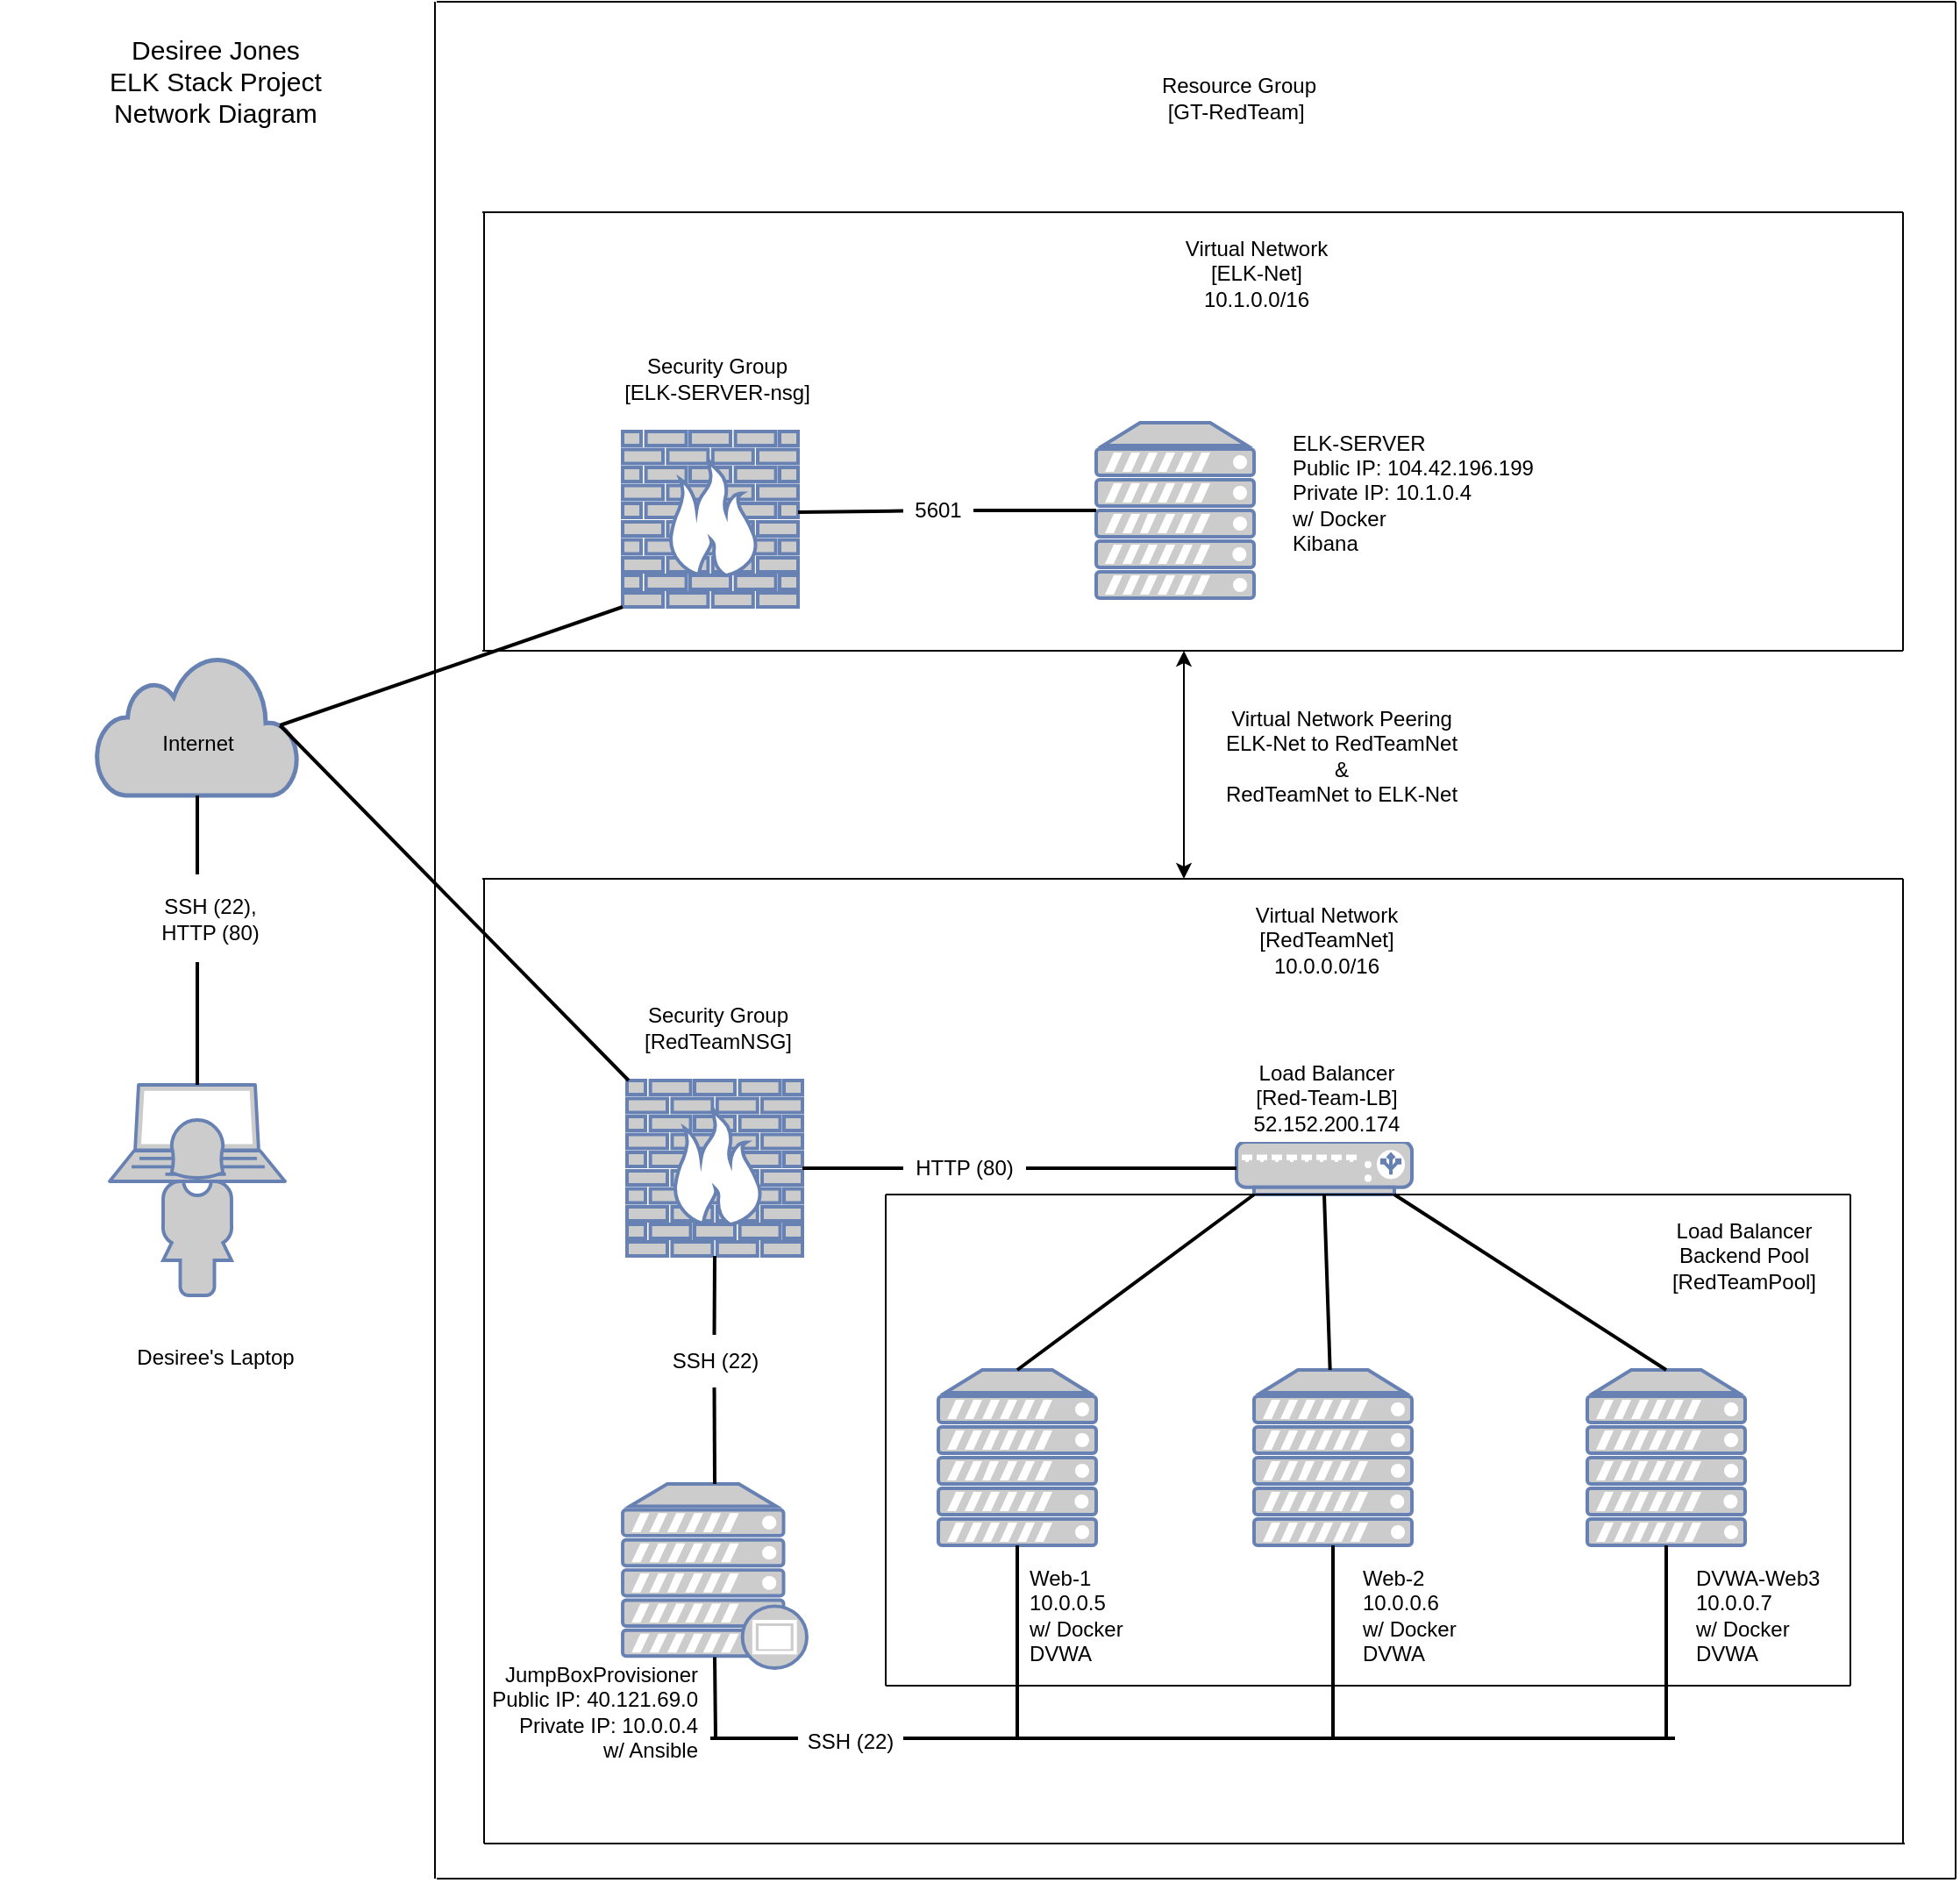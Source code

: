 <mxfile version="14.4.4" type="google"><diagram name="Page-1" id="822b0af5-4adb-64df-f703-e8dfc1f81529"><mxGraphModel dx="768" dy="420" grid="1" gridSize="10" guides="1" tooltips="1" connect="1" arrows="0" fold="1" page="1" pageScale="1" pageWidth="1700" pageHeight="1100" background="#ffffff" math="0" shadow="0"><root><mxCell id="0"/><mxCell id="1" parent="0"/><mxCell id="obC-cQt8kT14bUZ6moC9-1" value="" style="fontColor=#0066CC;verticalAlign=top;verticalLabelPosition=bottom;labelPosition=center;align=center;html=1;outlineConnect=0;fillColor=#CCCCCC;strokeColor=#6881B3;gradientColor=none;gradientDirection=north;strokeWidth=2;shape=mxgraph.networks.laptop;" parent="1" vertex="1"><mxGeometry x="67.5" y="627.5" width="100" height="55" as="geometry"/></mxCell><mxCell id="obC-cQt8kT14bUZ6moC9-2" value="" style="fontColor=#0066CC;verticalAlign=top;verticalLabelPosition=bottom;labelPosition=center;align=center;html=1;outlineConnect=0;fillColor=#CCCCCC;strokeColor=#6881B3;gradientColor=none;gradientDirection=north;strokeWidth=2;shape=mxgraph.networks.user_female;" parent="1" vertex="1"><mxGeometry x="97.5" y="647.5" width="40" height="100" as="geometry"/></mxCell><mxCell id="obC-cQt8kT14bUZ6moC9-4" value="" style="html=1;outlineConnect=0;fillColor=#CCCCCC;strokeColor=#6881B3;gradientColor=none;gradientDirection=north;strokeWidth=2;shape=mxgraph.networks.cloud;fontColor=#ffffff;" parent="1" vertex="1"><mxGeometry x="60" y="382.5" width="115" height="80" as="geometry"/></mxCell><mxCell id="obC-cQt8kT14bUZ6moC9-5" value="" style="fontColor=#0066CC;verticalAlign=top;verticalLabelPosition=bottom;labelPosition=center;align=center;html=1;outlineConnect=0;fillColor=#CCCCCC;strokeColor=#6881B3;gradientColor=none;gradientDirection=north;strokeWidth=2;shape=mxgraph.networks.firewall;" parent="1" vertex="1"><mxGeometry x="362.5" y="625" width="100" height="100" as="geometry"/></mxCell><mxCell id="obC-cQt8kT14bUZ6moC9-6" value="" style="fontColor=#0066CC;verticalAlign=top;verticalLabelPosition=bottom;labelPosition=center;align=center;html=1;outlineConnect=0;fillColor=#CCCCCC;strokeColor=#6881B3;gradientColor=none;gradientDirection=north;strokeWidth=2;shape=mxgraph.networks.load_balancer;" parent="1" vertex="1"><mxGeometry x="710" y="660" width="100" height="30" as="geometry"/></mxCell><mxCell id="obC-cQt8kT14bUZ6moC9-7" value="" style="fontColor=#0066CC;verticalAlign=top;verticalLabelPosition=bottom;labelPosition=center;align=center;html=1;outlineConnect=0;fillColor=#CCCCCC;strokeColor=#6881B3;gradientColor=none;gradientDirection=north;strokeWidth=2;shape=mxgraph.networks.server;" parent="1" vertex="1"><mxGeometry x="540" y="790" width="90" height="100" as="geometry"/></mxCell><mxCell id="obC-cQt8kT14bUZ6moC9-8" value="" style="fontColor=#0066CC;verticalAlign=top;verticalLabelPosition=bottom;labelPosition=center;align=center;html=1;outlineConnect=0;fillColor=#CCCCCC;strokeColor=#6881B3;gradientColor=none;gradientDirection=north;strokeWidth=2;shape=mxgraph.networks.server;" parent="1" vertex="1"><mxGeometry x="720" y="790" width="90" height="100" as="geometry"/></mxCell><mxCell id="obC-cQt8kT14bUZ6moC9-9" value="" style="fontColor=#0066CC;verticalAlign=top;verticalLabelPosition=bottom;labelPosition=center;align=center;html=1;outlineConnect=0;fillColor=#CCCCCC;strokeColor=#6881B3;gradientColor=none;gradientDirection=north;strokeWidth=2;shape=mxgraph.networks.server;" parent="1" vertex="1"><mxGeometry x="910" y="790" width="90" height="100" as="geometry"/></mxCell><mxCell id="obC-cQt8kT14bUZ6moC9-10" value="" style="fontColor=#0066CC;verticalAlign=top;verticalLabelPosition=bottom;labelPosition=center;align=center;html=1;outlineConnect=0;fillColor=#CCCCCC;strokeColor=#6881B3;gradientColor=none;gradientDirection=north;strokeWidth=2;shape=mxgraph.networks.proxy_server;" parent="1" vertex="1"><mxGeometry x="360" y="855" width="105" height="105" as="geometry"/></mxCell><mxCell id="obC-cQt8kT14bUZ6moC9-14" value="" style="endArrow=none;html=1;strokeColor=#000000;strokeWidth=2;entryX=0.5;entryY=1;entryDx=0;entryDy=0;entryPerimeter=0;exitX=0.5;exitY=0;exitDx=0;exitDy=0;exitPerimeter=0;" parent="1" source="obC-cQt8kT14bUZ6moC9-1" target="obC-cQt8kT14bUZ6moC9-4" edge="1"><mxGeometry width="50" height="50" relative="1" as="geometry"><mxPoint x="107.5" y="567.5" as="sourcePoint"/><mxPoint x="157.5" y="517.5" as="targetPoint"/></mxGeometry></mxCell><mxCell id="obC-cQt8kT14bUZ6moC9-15" value="" style="endArrow=none;html=1;strokeColor=#000000;strokeWidth=2;exitX=0.91;exitY=0.5;exitDx=0;exitDy=0;exitPerimeter=0;" parent="1" source="obC-cQt8kT14bUZ6moC9-4" target="obC-cQt8kT14bUZ6moC9-5" edge="1"><mxGeometry width="50" height="50" relative="1" as="geometry"><mxPoint x="267.5" y="690" as="sourcePoint"/><mxPoint x="357.5" y="690" as="targetPoint"/></mxGeometry></mxCell><mxCell id="obC-cQt8kT14bUZ6moC9-16" value="" style="endArrow=none;html=1;strokeColor=#000000;strokeWidth=2;entryX=0.5;entryY=1;entryDx=0;entryDy=0;entryPerimeter=0;exitX=0.5;exitY=0;exitDx=0;exitDy=0;exitPerimeter=0;" parent="1" source="obC-cQt8kT14bUZ6moC9-29" target="obC-cQt8kT14bUZ6moC9-5" edge="1"><mxGeometry width="50" height="50" relative="1" as="geometry"><mxPoint x="390" y="810" as="sourcePoint"/><mxPoint x="440" y="760" as="targetPoint"/></mxGeometry></mxCell><mxCell id="obC-cQt8kT14bUZ6moC9-17" value="" style="endArrow=none;html=1;strokeColor=#000000;strokeWidth=2;entryX=0;entryY=0.5;entryDx=0;entryDy=0;entryPerimeter=0;" parent="1" source="obC-cQt8kT14bUZ6moC9-31" target="obC-cQt8kT14bUZ6moC9-6" edge="1"><mxGeometry width="50" height="50" relative="1" as="geometry"><mxPoint x="500" y="710" as="sourcePoint"/><mxPoint x="580" y="670" as="targetPoint"/></mxGeometry></mxCell><mxCell id="obC-cQt8kT14bUZ6moC9-18" value="" style="endArrow=none;html=1;strokeColor=#000000;strokeWidth=2;exitX=0.5;exitY=0;exitDx=0;exitDy=0;exitPerimeter=0;entryX=0.1;entryY=1;entryDx=0;entryDy=0;entryPerimeter=0;" parent="1" source="obC-cQt8kT14bUZ6moC9-7" target="obC-cQt8kT14bUZ6moC9-6" edge="1"><mxGeometry width="50" height="50" relative="1" as="geometry"><mxPoint x="580" y="780" as="sourcePoint"/><mxPoint x="630" y="730" as="targetPoint"/></mxGeometry></mxCell><mxCell id="obC-cQt8kT14bUZ6moC9-19" value="" style="endArrow=none;html=1;strokeColor=#000000;strokeWidth=2;entryX=0.5;entryY=1;entryDx=0;entryDy=0;entryPerimeter=0;" parent="1" source="obC-cQt8kT14bUZ6moC9-8" target="obC-cQt8kT14bUZ6moC9-6" edge="1"><mxGeometry width="50" height="50" relative="1" as="geometry"><mxPoint x="680" y="770" as="sourcePoint"/><mxPoint x="730" y="720" as="targetPoint"/></mxGeometry></mxCell><mxCell id="obC-cQt8kT14bUZ6moC9-20" value="" style="endArrow=none;html=1;strokeColor=#000000;strokeWidth=2;entryX=0.9;entryY=1;entryDx=0;entryDy=0;entryPerimeter=0;exitX=0.5;exitY=0;exitDx=0;exitDy=0;exitPerimeter=0;" parent="1" source="obC-cQt8kT14bUZ6moC9-9" target="obC-cQt8kT14bUZ6moC9-6" edge="1"><mxGeometry width="50" height="50" relative="1" as="geometry"><mxPoint x="760" y="760" as="sourcePoint"/><mxPoint x="810" y="710" as="targetPoint"/></mxGeometry></mxCell><mxCell id="obC-cQt8kT14bUZ6moC9-21" value="" style="endArrow=none;html=1;strokeColor=#000000;strokeWidth=2;" parent="1" edge="1"><mxGeometry width="50" height="50" relative="1" as="geometry"><mxPoint x="960" y="1000" as="sourcePoint"/><mxPoint x="410" y="1000" as="targetPoint"/></mxGeometry></mxCell><mxCell id="obC-cQt8kT14bUZ6moC9-22" value="" style="endArrow=none;html=1;strokeColor=#000000;strokeWidth=2;entryX=0.5;entryY=0.94;entryDx=0;entryDy=0;entryPerimeter=0;" parent="1" target="obC-cQt8kT14bUZ6moC9-10" edge="1"><mxGeometry width="50" height="50" relative="1" as="geometry"><mxPoint x="413" y="1000" as="sourcePoint"/><mxPoint x="410" y="1010" as="targetPoint"/></mxGeometry></mxCell><mxCell id="obC-cQt8kT14bUZ6moC9-23" value="" style="endArrow=none;html=1;strokeColor=#000000;strokeWidth=2;entryX=0.5;entryY=1;entryDx=0;entryDy=0;entryPerimeter=0;" parent="1" target="obC-cQt8kT14bUZ6moC9-7" edge="1"><mxGeometry width="50" height="50" relative="1" as="geometry"><mxPoint x="585" y="1000" as="sourcePoint"/><mxPoint x="620" y="940" as="targetPoint"/></mxGeometry></mxCell><mxCell id="obC-cQt8kT14bUZ6moC9-24" value="" style="endArrow=none;html=1;strokeColor=#000000;strokeWidth=2;entryX=0.5;entryY=1;entryDx=0;entryDy=0;entryPerimeter=0;" parent="1" target="obC-cQt8kT14bUZ6moC9-8" edge="1"><mxGeometry width="50" height="50" relative="1" as="geometry"><mxPoint x="765" y="1000" as="sourcePoint"/><mxPoint x="720" y="910" as="targetPoint"/></mxGeometry></mxCell><mxCell id="obC-cQt8kT14bUZ6moC9-25" value="" style="endArrow=none;html=1;strokeColor=#000000;strokeWidth=2;" parent="1" target="obC-cQt8kT14bUZ6moC9-9" edge="1"><mxGeometry width="50" height="50" relative="1" as="geometry"><mxPoint x="955" y="1000" as="sourcePoint"/><mxPoint x="870" y="920" as="targetPoint"/></mxGeometry></mxCell><mxCell id="obC-cQt8kT14bUZ6moC9-27" value="SSH (22), HTTP (80)" style="text;html=1;strokeColor=none;align=center;verticalAlign=middle;whiteSpace=wrap;rounded=0;fillColor=#FFFFFF;" parent="1" vertex="1"><mxGeometry x="84.5" y="507.5" width="80" height="50" as="geometry"/></mxCell><mxCell id="obC-cQt8kT14bUZ6moC9-28" value="Internet" style="text;html=1;strokeColor=none;align=center;verticalAlign=middle;whiteSpace=wrap;rounded=0;" parent="1" vertex="1"><mxGeometry x="82.5" y="417.5" width="70" height="30" as="geometry"/></mxCell><mxCell id="obC-cQt8kT14bUZ6moC9-29" value="SSH (22)" style="text;html=1;strokeColor=none;align=center;verticalAlign=middle;whiteSpace=wrap;rounded=0;fillColor=#FFFFFF;" parent="1" vertex="1"><mxGeometry x="373.5" y="770" width="77.5" height="30" as="geometry"/></mxCell><mxCell id="obC-cQt8kT14bUZ6moC9-30" value="" style="endArrow=none;html=1;strokeColor=#000000;strokeWidth=2;entryX=0.5;entryY=1;entryDx=0;entryDy=0;entryPerimeter=0;exitX=0.5;exitY=0;exitDx=0;exitDy=0;exitPerimeter=0;" parent="1" source="obC-cQt8kT14bUZ6moC9-10" target="obC-cQt8kT14bUZ6moC9-29" edge="1"><mxGeometry width="50" height="50" relative="1" as="geometry"><mxPoint x="412.5" y="855" as="sourcePoint"/><mxPoint x="412.5" y="725" as="targetPoint"/></mxGeometry></mxCell><mxCell id="obC-cQt8kT14bUZ6moC9-33" value="SSH (22)" style="text;html=1;strokeColor=none;align=center;verticalAlign=middle;whiteSpace=wrap;rounded=0;fillColor=#FFFFFF;" parent="1" vertex="1"><mxGeometry x="460" y="987" width="60" height="30" as="geometry"/></mxCell><mxCell id="obC-cQt8kT14bUZ6moC9-31" value="HTTP (80)" style="text;html=1;strokeColor=none;align=center;verticalAlign=middle;whiteSpace=wrap;rounded=0;fillColor=#FFFFFF;" parent="1" vertex="1"><mxGeometry x="520" y="660" width="70" height="30" as="geometry"/></mxCell><mxCell id="obC-cQt8kT14bUZ6moC9-35" value="" style="endArrow=none;html=1;strokeColor=#000000;strokeWidth=2;entryX=0;entryY=0.5;entryDx=0;entryDy=0;entryPerimeter=0;" parent="1" source="obC-cQt8kT14bUZ6moC9-5" target="obC-cQt8kT14bUZ6moC9-31" edge="1"><mxGeometry width="50" height="50" relative="1" as="geometry"><mxPoint x="462.5" y="675" as="sourcePoint"/><mxPoint x="710" y="675" as="targetPoint"/></mxGeometry></mxCell><mxCell id="obC-cQt8kT14bUZ6moC9-36" value="Security Group&lt;br&gt;[RedTeamNSG]" style="text;html=1;strokeColor=none;align=center;verticalAlign=middle;whiteSpace=wrap;rounded=0;fillColor=#FFFFFF;" parent="1" vertex="1"><mxGeometry x="362.5" y="570" width="102.5" height="50" as="geometry"/></mxCell><mxCell id="obC-cQt8kT14bUZ6moC9-37" value="Load Balancer&lt;br&gt;[Red-Team-LB]&lt;br&gt;52.152.200.174" style="text;html=1;strokeColor=none;align=center;verticalAlign=middle;whiteSpace=wrap;rounded=0;fillColor=#FFFFFF;" parent="1" vertex="1"><mxGeometry x="709.75" y="610" width="102.5" height="50" as="geometry"/></mxCell><mxCell id="obC-cQt8kT14bUZ6moC9-38" value="Web-1&lt;br&gt;10.0.0.5&lt;br&gt;w/ Docker&lt;br&gt;DVWA" style="text;html=1;strokeColor=none;align=left;verticalAlign=middle;whiteSpace=wrap;rounded=0;fillColor=#FFFFFF;" parent="1" vertex="1"><mxGeometry x="590" y="900" width="60" height="60" as="geometry"/></mxCell><mxCell id="obC-cQt8kT14bUZ6moC9-39" value="Web-2&lt;br&gt;10.0.0.6&lt;br&gt;w/ Docker&lt;br&gt;DVWA" style="text;html=1;strokeColor=none;align=left;verticalAlign=middle;whiteSpace=wrap;rounded=0;fillColor=#FFFFFF;" parent="1" vertex="1"><mxGeometry x="780" y="900" width="60" height="60" as="geometry"/></mxCell><mxCell id="obC-cQt8kT14bUZ6moC9-40" value="DVWA-Web3&lt;br&gt;10.0.0.7&lt;br&gt;w/ Docker&lt;br&gt;DVWA" style="text;html=1;strokeColor=none;align=left;verticalAlign=middle;whiteSpace=wrap;rounded=0;fillColor=#FFFFFF;" parent="1" vertex="1"><mxGeometry x="970" y="900" width="80" height="60" as="geometry"/></mxCell><mxCell id="obC-cQt8kT14bUZ6moC9-41" value="JumpBoxProvisioner&lt;br&gt;Public IP: 40.121.69.0&lt;br&gt;Private IP: 10.0.0.4&lt;br&gt;w/ Ansible" style="text;html=1;strokeColor=none;align=right;verticalAlign=middle;whiteSpace=wrap;rounded=0;fillColor=#FFFFFF;" parent="1" vertex="1"><mxGeometry x="264" y="960" width="141" height="50" as="geometry"/></mxCell><mxCell id="obC-cQt8kT14bUZ6moC9-42" value="Desiree's Laptop" style="text;html=1;strokeColor=none;align=center;verticalAlign=middle;whiteSpace=wrap;rounded=0;fillColor=#FFFFFF;" parent="1" vertex="1"><mxGeometry x="67.5" y="757.5" width="120" height="50" as="geometry"/></mxCell><mxCell id="obC-cQt8kT14bUZ6moC9-46" value="" style="endArrow=none;html=1;strokeColor=#000000;strokeWidth=1;" parent="1" edge="1"><mxGeometry width="50" height="50" relative="1" as="geometry"><mxPoint x="510" y="970" as="sourcePoint"/><mxPoint x="510" y="690" as="targetPoint"/></mxGeometry></mxCell><mxCell id="obC-cQt8kT14bUZ6moC9-48" value="" style="endArrow=none;html=1;strokeColor=#000000;strokeWidth=1;" parent="1" edge="1"><mxGeometry width="50" height="50" relative="1" as="geometry"><mxPoint x="1060" y="970" as="sourcePoint"/><mxPoint x="1060" y="690" as="targetPoint"/></mxGeometry></mxCell><mxCell id="obC-cQt8kT14bUZ6moC9-49" value="" style="endArrow=none;html=1;strokeColor=#000000;strokeWidth=1;fontSize=9;" parent="1" edge="1"><mxGeometry width="50" height="50" relative="1" as="geometry"><mxPoint x="510" y="690" as="sourcePoint"/><mxPoint x="1060" y="690" as="targetPoint"/></mxGeometry></mxCell><mxCell id="obC-cQt8kT14bUZ6moC9-50" value="" style="endArrow=none;html=1;strokeColor=#000000;strokeWidth=1;" parent="1" edge="1"><mxGeometry width="50" height="50" relative="1" as="geometry"><mxPoint x="510" y="970" as="sourcePoint"/><mxPoint x="1060" y="970" as="targetPoint"/></mxGeometry></mxCell><mxCell id="obC-cQt8kT14bUZ6moC9-51" value="" style="endArrow=none;html=1;strokeColor=#000000;strokeWidth=1;fontSize=9;" parent="1" edge="1"><mxGeometry width="50" height="50" relative="1" as="geometry"><mxPoint x="280" y="510" as="sourcePoint"/><mxPoint x="1090" y="510" as="targetPoint"/></mxGeometry></mxCell><mxCell id="obC-cQt8kT14bUZ6moC9-53" value="" style="endArrow=none;html=1;strokeColor=#000000;strokeWidth=1;fontSize=9;" parent="1" edge="1"><mxGeometry width="50" height="50" relative="1" as="geometry"><mxPoint x="281" y="1060" as="sourcePoint"/><mxPoint x="1091" y="1060" as="targetPoint"/></mxGeometry></mxCell><mxCell id="obC-cQt8kT14bUZ6moC9-54" value="" style="endArrow=none;html=1;strokeColor=#000000;strokeWidth=1;" parent="1" edge="1"><mxGeometry width="50" height="50" relative="1" as="geometry"><mxPoint x="281" y="1060" as="sourcePoint"/><mxPoint x="281" y="510" as="targetPoint"/></mxGeometry></mxCell><mxCell id="obC-cQt8kT14bUZ6moC9-55" value="" style="endArrow=none;html=1;strokeColor=#000000;strokeWidth=1;" parent="1" edge="1"><mxGeometry width="50" height="50" relative="1" as="geometry"><mxPoint x="1090" y="1060" as="sourcePoint"/><mxPoint x="1090" y="510" as="targetPoint"/></mxGeometry></mxCell><mxCell id="obC-cQt8kT14bUZ6moC9-56" value="Load Balancer&lt;br&gt;Backend Pool&lt;br&gt;[RedTeamPool]" style="text;html=1;strokeColor=none;align=center;verticalAlign=middle;whiteSpace=wrap;rounded=0;fillColor=#FFFFFF;" parent="1" vertex="1"><mxGeometry x="947.5" y="700" width="102.5" height="50" as="geometry"/></mxCell><mxCell id="obC-cQt8kT14bUZ6moC9-57" value="Virtual Network&lt;br&gt;[RedTeamNet]&lt;br&gt;10.0.0.0/16" style="text;html=1;strokeColor=none;align=center;verticalAlign=middle;whiteSpace=wrap;rounded=0;fillColor=#FFFFFF;" parent="1" vertex="1"><mxGeometry x="710" y="520" width="102.5" height="50" as="geometry"/></mxCell><mxCell id="obC-cQt8kT14bUZ6moC9-58" value="Resource Group&lt;br&gt;[GT-RedTeam]&amp;nbsp;" style="text;html=1;strokeColor=none;align=center;verticalAlign=middle;whiteSpace=wrap;rounded=0;fillColor=#FFFFFF;" parent="1" vertex="1"><mxGeometry x="660" y="40" width="102.5" height="50" as="geometry"/></mxCell><mxCell id="obC-cQt8kT14bUZ6moC9-59" value="Desiree Jones&lt;br style=&quot;font-size: 15px&quot;&gt;ELK Stack Project&lt;br style=&quot;font-size: 15px&quot;&gt;Network Diagram" style="text;html=1;strokeColor=none;fillColor=none;align=center;verticalAlign=middle;whiteSpace=wrap;rounded=0;fontSize=15;" parent="1" vertex="1"><mxGeometry x="5.5" y="30" width="244" height="50" as="geometry"/></mxCell><mxCell id="eOXDwRldurutPwgurvkZ-1" value="" style="endArrow=none;html=1;strokeColor=#000000;strokeWidth=1;fontSize=9;" parent="1" edge="1"><mxGeometry width="50" height="50" relative="1" as="geometry"><mxPoint x="280" y="130" as="sourcePoint"/><mxPoint x="1090" y="130" as="targetPoint"/></mxGeometry></mxCell><mxCell id="eOXDwRldurutPwgurvkZ-2" value="" style="endArrow=none;html=1;strokeColor=#000000;strokeWidth=1;fontSize=9;" parent="1" edge="1"><mxGeometry width="50" height="50" relative="1" as="geometry"><mxPoint x="280" y="380" as="sourcePoint"/><mxPoint x="1090" y="380" as="targetPoint"/></mxGeometry></mxCell><mxCell id="eOXDwRldurutPwgurvkZ-3" value="" style="endArrow=none;html=1;strokeColor=#000000;strokeWidth=1;" parent="1" edge="1"><mxGeometry width="50" height="50" relative="1" as="geometry"><mxPoint x="281" y="380" as="sourcePoint"/><mxPoint x="281" y="130" as="targetPoint"/></mxGeometry></mxCell><mxCell id="eOXDwRldurutPwgurvkZ-4" value="" style="endArrow=none;html=1;strokeColor=#000000;strokeWidth=1;" parent="1" edge="1"><mxGeometry width="50" height="50" relative="1" as="geometry"><mxPoint x="1090" y="380" as="sourcePoint"/><mxPoint x="1090" y="130" as="targetPoint"/></mxGeometry></mxCell><mxCell id="eOXDwRldurutPwgurvkZ-5" value="Virtual Network&lt;br&gt;[ELK-Net]&lt;br&gt;10.1.0.0/16" style="text;html=1;strokeColor=none;align=center;verticalAlign=middle;whiteSpace=wrap;rounded=0;fillColor=#FFFFFF;" parent="1" vertex="1"><mxGeometry x="670" y="140" width="102.5" height="50" as="geometry"/></mxCell><mxCell id="eOXDwRldurutPwgurvkZ-6" value="" style="fontColor=#0066CC;verticalAlign=top;verticalLabelPosition=bottom;labelPosition=center;align=center;html=1;outlineConnect=0;fillColor=#CCCCCC;strokeColor=#6881B3;gradientColor=none;gradientDirection=north;strokeWidth=2;shape=mxgraph.networks.firewall;" parent="1" vertex="1"><mxGeometry x="360" y="255" width="100" height="100" as="geometry"/></mxCell><mxCell id="eOXDwRldurutPwgurvkZ-7" value="Security Group&lt;br&gt;[ELK-SERVER-nsg]" style="text;html=1;strokeColor=none;align=center;verticalAlign=middle;whiteSpace=wrap;rounded=0;fillColor=#FFFFFF;" parent="1" vertex="1"><mxGeometry x="354.5" y="200" width="117.5" height="50" as="geometry"/></mxCell><mxCell id="eOXDwRldurutPwgurvkZ-8" value="" style="endArrow=classic;startArrow=classic;html=1;" parent="1" edge="1"><mxGeometry width="50" height="50" relative="1" as="geometry"><mxPoint x="680" y="380" as="sourcePoint"/><mxPoint x="680" y="510" as="targetPoint"/></mxGeometry></mxCell><mxCell id="eOXDwRldurutPwgurvkZ-9" value="Virtual Network Peering&lt;br&gt;ELK-Net to RedTeamNet&lt;br&gt;&amp;amp;&lt;br&gt;RedTeamNet to ELK-Net" style="text;html=1;strokeColor=none;align=center;verticalAlign=middle;whiteSpace=wrap;rounded=0;fillColor=#FFFFFF;" parent="1" vertex="1"><mxGeometry x="690" y="410" width="160" height="60" as="geometry"/></mxCell><mxCell id="eOXDwRldurutPwgurvkZ-10" value="" style="endArrow=none;html=1;strokeColor=#000000;strokeWidth=1;" parent="1" edge="1"><mxGeometry width="50" height="50" relative="1" as="geometry"><mxPoint x="253" y="1080" as="sourcePoint"/><mxPoint x="253" y="10" as="targetPoint"/></mxGeometry></mxCell><mxCell id="eOXDwRldurutPwgurvkZ-11" value="" style="endArrow=none;html=1;strokeColor=#000000;strokeWidth=1;" parent="1" edge="1"><mxGeometry width="50" height="50" relative="1" as="geometry"><mxPoint x="1120" y="1080" as="sourcePoint"/><mxPoint x="1120" y="10" as="targetPoint"/></mxGeometry></mxCell><mxCell id="eOXDwRldurutPwgurvkZ-12" value="" style="endArrow=none;html=1;strokeColor=#000000;strokeWidth=1;fontSize=9;" parent="1" edge="1"><mxGeometry width="50" height="50" relative="1" as="geometry"><mxPoint x="254" y="10" as="sourcePoint"/><mxPoint x="1120" y="10" as="targetPoint"/></mxGeometry></mxCell><mxCell id="eOXDwRldurutPwgurvkZ-14" value="" style="endArrow=none;html=1;strokeColor=#000000;strokeWidth=1;fontSize=9;" parent="1" edge="1"><mxGeometry width="50" height="50" relative="1" as="geometry"><mxPoint x="254" y="1080" as="sourcePoint"/><mxPoint x="1120" y="1080" as="targetPoint"/></mxGeometry></mxCell><mxCell id="eOXDwRldurutPwgurvkZ-15" value="" style="endArrow=none;html=1;strokeColor=#000000;strokeWidth=2;exitX=0.91;exitY=0.5;exitDx=0;exitDy=0;exitPerimeter=0;entryX=0;entryY=1;entryDx=0;entryDy=0;entryPerimeter=0;" parent="1" source="obC-cQt8kT14bUZ6moC9-4" target="eOXDwRldurutPwgurvkZ-6" edge="1"><mxGeometry width="50" height="50" relative="1" as="geometry"><mxPoint x="187.5" y="367.5" as="sourcePoint"/><mxPoint x="360" y="300" as="targetPoint"/></mxGeometry></mxCell><mxCell id="eOXDwRldurutPwgurvkZ-16" value="" style="fontColor=#0066CC;verticalAlign=top;verticalLabelPosition=bottom;labelPosition=center;align=center;html=1;outlineConnect=0;fillColor=#CCCCCC;strokeColor=#6881B3;gradientColor=none;gradientDirection=north;strokeWidth=2;shape=mxgraph.networks.server;" parent="1" vertex="1"><mxGeometry x="630" y="250" width="90" height="100" as="geometry"/></mxCell><mxCell id="eOXDwRldurutPwgurvkZ-17" value="ELK-SERVER&lt;br&gt;Public IP: 104.42.196.199&lt;br&gt;Private IP: 10.1.0.4&lt;br&gt;w/ Docker&lt;br&gt;Kibana" style="text;html=1;strokeColor=none;align=left;verticalAlign=middle;whiteSpace=wrap;rounded=0;fillColor=#FFFFFF;" parent="1" vertex="1"><mxGeometry x="740" y="260" width="160" height="60" as="geometry"/></mxCell><mxCell id="eOXDwRldurutPwgurvkZ-18" value="" style="endArrow=none;html=1;strokeColor=#000000;strokeWidth=2;" parent="1" source="eOXDwRldurutPwgurvkZ-19" target="eOXDwRldurutPwgurvkZ-16" edge="1"><mxGeometry width="50" height="50" relative="1" as="geometry"><mxPoint x="460" y="301" as="sourcePoint"/><mxPoint x="560" y="305" as="targetPoint"/></mxGeometry></mxCell><mxCell id="eOXDwRldurutPwgurvkZ-19" value="5601" style="text;html=1;strokeColor=none;align=center;verticalAlign=middle;whiteSpace=wrap;rounded=0;fillColor=#FFFFFF;" parent="1" vertex="1"><mxGeometry x="520" y="285" width="40" height="30" as="geometry"/></mxCell><mxCell id="eOXDwRldurutPwgurvkZ-21" value="" style="endArrow=none;html=1;strokeColor=#000000;strokeWidth=2;" parent="1" target="eOXDwRldurutPwgurvkZ-19" edge="1"><mxGeometry width="50" height="50" relative="1" as="geometry"><mxPoint x="460" y="301" as="sourcePoint"/><mxPoint x="630" y="300.209" as="targetPoint"/></mxGeometry></mxCell></root></mxGraphModel></diagram></mxfile>